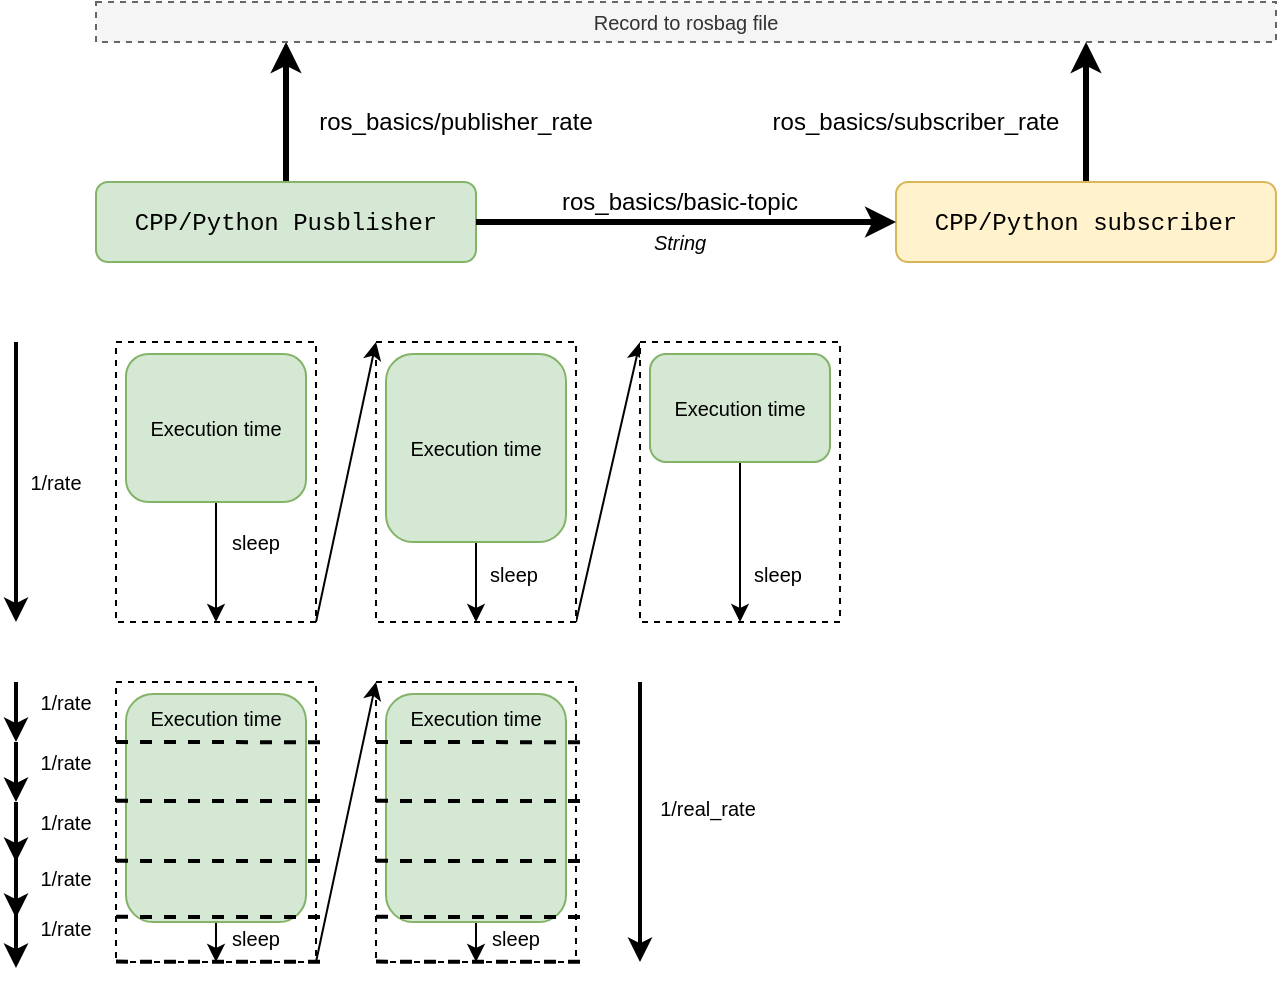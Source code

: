 <mxfile version="13.8.8"><diagram id="dwZNHz77AvG5FJhQsUXj" name="Page-1"><mxGraphModel dx="645" dy="380" grid="1" gridSize="10" guides="1" tooltips="1" connect="1" arrows="1" fold="1" page="1" pageScale="1" pageWidth="850" pageHeight="1100" math="0" shadow="0"><root><mxCell id="0"/><mxCell id="1" parent="0"/><mxCell id="koQuDZVtm-gaSvMY1BpQ-9" value="" style="edgeStyle=orthogonalEdgeStyle;rounded=0;orthogonalLoop=1;jettySize=auto;html=1;strokeWidth=3;fontSize=10;" edge="1" parent="1" source="koQuDZVtm-gaSvMY1BpQ-2" target="koQuDZVtm-gaSvMY1BpQ-7"><mxGeometry relative="1" as="geometry"><Array as="points"><mxPoint x="185" y="160"/><mxPoint x="185" y="160"/></Array></mxGeometry></mxCell><mxCell id="koQuDZVtm-gaSvMY1BpQ-2" value="&lt;font face=&quot;Courier New&quot;&gt;CPP/Python Pusblisher&lt;/font&gt;" style="rounded=1;whiteSpace=wrap;html=1;fillColor=#d5e8d4;strokeColor=#82b366;" vertex="1" parent="1"><mxGeometry x="90" y="200" width="190" height="40" as="geometry"/></mxCell><mxCell id="koQuDZVtm-gaSvMY1BpQ-10" value="" style="edgeStyle=orthogonalEdgeStyle;rounded=0;orthogonalLoop=1;jettySize=auto;html=1;strokeWidth=3;fontSize=10;" edge="1" parent="1" source="koQuDZVtm-gaSvMY1BpQ-3" target="koQuDZVtm-gaSvMY1BpQ-7"><mxGeometry relative="1" as="geometry"><Array as="points"><mxPoint x="585" y="150"/><mxPoint x="585" y="150"/></Array></mxGeometry></mxCell><mxCell id="koQuDZVtm-gaSvMY1BpQ-3" value="&lt;font face=&quot;Courier New&quot;&gt;CPP/Python subscriber&lt;br&gt;&lt;/font&gt;" style="rounded=1;whiteSpace=wrap;html=1;fillColor=#fff2cc;strokeColor=#d6b656;" vertex="1" parent="1"><mxGeometry x="490" y="200" width="190" height="40" as="geometry"/></mxCell><mxCell id="koQuDZVtm-gaSvMY1BpQ-4" value="" style="endArrow=classic;html=1;entryX=0;entryY=0.5;entryDx=0;entryDy=0;exitX=1;exitY=0.5;exitDx=0;exitDy=0;strokeWidth=3;" edge="1" parent="1" source="koQuDZVtm-gaSvMY1BpQ-2" target="koQuDZVtm-gaSvMY1BpQ-3"><mxGeometry width="50" height="50" relative="1" as="geometry"><mxPoint x="300" y="240" as="sourcePoint"/><mxPoint x="350" y="190" as="targetPoint"/></mxGeometry></mxCell><mxCell id="koQuDZVtm-gaSvMY1BpQ-5" value="ros_basics/basic-topic" style="text;html=1;strokeColor=none;fillColor=none;align=center;verticalAlign=middle;whiteSpace=wrap;rounded=0;" vertex="1" parent="1"><mxGeometry x="307" y="200" width="150" height="20" as="geometry"/></mxCell><mxCell id="koQuDZVtm-gaSvMY1BpQ-6" value="String" style="text;align=center;verticalAlign=middle;rounded=0;fontStyle=2;fontSize=10;labelBackgroundColor=none;labelBorderColor=none;whiteSpace=wrap;html=1;" vertex="1" parent="1"><mxGeometry x="362" y="220" width="40" height="20" as="geometry"/></mxCell><mxCell id="koQuDZVtm-gaSvMY1BpQ-7" value="Record to rosbag file" style="rounded=0;whiteSpace=wrap;html=1;labelBackgroundColor=none;fontSize=10;dashed=1;fillColor=#f5f5f5;strokeColor=#666666;fontColor=#333333;" vertex="1" parent="1"><mxGeometry x="90" y="110" width="590" height="20" as="geometry"/></mxCell><mxCell id="koQuDZVtm-gaSvMY1BpQ-11" value="ros_basics/publisher_rate" style="text;html=1;strokeColor=none;fillColor=none;align=center;verticalAlign=middle;whiteSpace=wrap;rounded=0;" vertex="1" parent="1"><mxGeometry x="190" y="160" width="160" height="20" as="geometry"/></mxCell><mxCell id="koQuDZVtm-gaSvMY1BpQ-12" value="ros_basics/subscriber_rate" style="text;html=1;strokeColor=none;fillColor=none;align=center;verticalAlign=middle;whiteSpace=wrap;rounded=0;" vertex="1" parent="1"><mxGeometry x="420" y="160" width="160" height="20" as="geometry"/></mxCell><mxCell id="koQuDZVtm-gaSvMY1BpQ-13" value="" style="rounded=0;whiteSpace=wrap;html=1;dashed=1;labelBackgroundColor=none;fontSize=10;" vertex="1" parent="1"><mxGeometry x="100" y="280" width="100" height="140" as="geometry"/></mxCell><mxCell id="koQuDZVtm-gaSvMY1BpQ-14" value="" style="endArrow=classic;html=1;strokeWidth=2;fontSize=10;" edge="1" parent="1"><mxGeometry width="50" height="50" relative="1" as="geometry"><mxPoint x="50" y="280" as="sourcePoint"/><mxPoint x="50" y="420" as="targetPoint"/></mxGeometry></mxCell><mxCell id="koQuDZVtm-gaSvMY1BpQ-15" value="1/rate" style="text;html=1;strokeColor=none;fillColor=none;align=center;verticalAlign=middle;whiteSpace=wrap;rounded=0;dashed=1;labelBackgroundColor=none;fontSize=10;" vertex="1" parent="1"><mxGeometry x="50" y="340" width="40" height="20" as="geometry"/></mxCell><mxCell id="koQuDZVtm-gaSvMY1BpQ-20" style="edgeStyle=none;rounded=0;orthogonalLoop=1;jettySize=auto;html=1;exitX=0.5;exitY=1;exitDx=0;exitDy=0;entryX=0.5;entryY=1;entryDx=0;entryDy=0;strokeWidth=1;fontSize=10;" edge="1" parent="1" source="koQuDZVtm-gaSvMY1BpQ-16" target="koQuDZVtm-gaSvMY1BpQ-13"><mxGeometry relative="1" as="geometry"/></mxCell><mxCell id="koQuDZVtm-gaSvMY1BpQ-16" value="Execution time" style="rounded=1;whiteSpace=wrap;html=1;labelBackgroundColor=none;fontSize=10;fillColor=#d5e8d4;strokeColor=#82b366;" vertex="1" parent="1"><mxGeometry x="105" y="286" width="90" height="74" as="geometry"/></mxCell><mxCell id="koQuDZVtm-gaSvMY1BpQ-28" style="edgeStyle=none;rounded=0;orthogonalLoop=1;jettySize=auto;html=1;exitX=1;exitY=1;exitDx=0;exitDy=0;entryX=0;entryY=0;entryDx=0;entryDy=0;strokeWidth=1;fontSize=10;" edge="1" parent="1" source="koQuDZVtm-gaSvMY1BpQ-17" target="koQuDZVtm-gaSvMY1BpQ-24"><mxGeometry relative="1" as="geometry"/></mxCell><mxCell id="koQuDZVtm-gaSvMY1BpQ-17" value="" style="rounded=0;whiteSpace=wrap;html=1;dashed=1;labelBackgroundColor=none;fontSize=10;" vertex="1" parent="1"><mxGeometry x="230" y="280" width="100" height="140" as="geometry"/></mxCell><mxCell id="koQuDZVtm-gaSvMY1BpQ-23" style="edgeStyle=none;rounded=0;orthogonalLoop=1;jettySize=auto;html=1;exitX=0.5;exitY=1;exitDx=0;exitDy=0;entryX=0.5;entryY=1;entryDx=0;entryDy=0;strokeWidth=1;fontSize=10;" edge="1" parent="1" source="koQuDZVtm-gaSvMY1BpQ-18" target="koQuDZVtm-gaSvMY1BpQ-17"><mxGeometry relative="1" as="geometry"/></mxCell><mxCell id="koQuDZVtm-gaSvMY1BpQ-18" value="Execution time" style="rounded=1;whiteSpace=wrap;html=1;labelBackgroundColor=none;fontSize=10;fillColor=#d5e8d4;strokeColor=#82b366;" vertex="1" parent="1"><mxGeometry x="235" y="286" width="90" height="94" as="geometry"/></mxCell><mxCell id="koQuDZVtm-gaSvMY1BpQ-19" style="rounded=0;orthogonalLoop=1;jettySize=auto;html=1;exitX=1;exitY=1;exitDx=0;exitDy=0;entryX=0;entryY=0;entryDx=0;entryDy=0;strokeWidth=1;fontSize=10;" edge="1" parent="1" source="koQuDZVtm-gaSvMY1BpQ-13" target="koQuDZVtm-gaSvMY1BpQ-17"><mxGeometry relative="1" as="geometry"/></mxCell><mxCell id="koQuDZVtm-gaSvMY1BpQ-21" value="sleep" style="text;html=1;strokeColor=none;fillColor=none;align=center;verticalAlign=middle;whiteSpace=wrap;rounded=0;labelBackgroundColor=none;fontSize=10;" vertex="1" parent="1"><mxGeometry x="150" y="370" width="40" height="20" as="geometry"/></mxCell><mxCell id="koQuDZVtm-gaSvMY1BpQ-22" value="sleep" style="text;html=1;strokeColor=none;fillColor=none;align=center;verticalAlign=middle;whiteSpace=wrap;rounded=0;labelBackgroundColor=none;fontSize=10;" vertex="1" parent="1"><mxGeometry x="279" y="386" width="40" height="20" as="geometry"/></mxCell><mxCell id="koQuDZVtm-gaSvMY1BpQ-24" value="" style="rounded=0;whiteSpace=wrap;html=1;dashed=1;labelBackgroundColor=none;fontSize=10;" vertex="1" parent="1"><mxGeometry x="362" y="280" width="100" height="140" as="geometry"/></mxCell><mxCell id="koQuDZVtm-gaSvMY1BpQ-25" style="edgeStyle=none;rounded=0;orthogonalLoop=1;jettySize=auto;html=1;exitX=0.5;exitY=1;exitDx=0;exitDy=0;entryX=0.5;entryY=1;entryDx=0;entryDy=0;strokeWidth=1;fontSize=10;" edge="1" parent="1" source="koQuDZVtm-gaSvMY1BpQ-26" target="koQuDZVtm-gaSvMY1BpQ-24"><mxGeometry relative="1" as="geometry"/></mxCell><mxCell id="koQuDZVtm-gaSvMY1BpQ-26" value="Execution time" style="rounded=1;whiteSpace=wrap;html=1;labelBackgroundColor=none;fontSize=10;fillColor=#d5e8d4;strokeColor=#82b366;" vertex="1" parent="1"><mxGeometry x="367" y="286" width="90" height="54" as="geometry"/></mxCell><mxCell id="koQuDZVtm-gaSvMY1BpQ-27" value="sleep" style="text;html=1;strokeColor=none;fillColor=none;align=center;verticalAlign=middle;whiteSpace=wrap;rounded=0;labelBackgroundColor=none;fontSize=10;" vertex="1" parent="1"><mxGeometry x="411" y="386" width="40" height="20" as="geometry"/></mxCell><mxCell id="koQuDZVtm-gaSvMY1BpQ-29" value="" style="rounded=0;whiteSpace=wrap;html=1;dashed=1;labelBackgroundColor=none;fontSize=10;" vertex="1" parent="1"><mxGeometry x="100" y="450" width="100" height="140" as="geometry"/></mxCell><mxCell id="koQuDZVtm-gaSvMY1BpQ-30" value="" style="endArrow=classic;html=1;strokeWidth=2;fontSize=10;" edge="1" parent="1"><mxGeometry width="50" height="50" relative="1" as="geometry"><mxPoint x="50" y="450" as="sourcePoint"/><mxPoint x="50" y="480" as="targetPoint"/></mxGeometry></mxCell><mxCell id="koQuDZVtm-gaSvMY1BpQ-31" value="1/rate" style="text;html=1;strokeColor=none;fillColor=none;align=center;verticalAlign=middle;whiteSpace=wrap;rounded=0;dashed=1;labelBackgroundColor=none;fontSize=10;" vertex="1" parent="1"><mxGeometry x="55" y="450" width="40" height="20" as="geometry"/></mxCell><mxCell id="koQuDZVtm-gaSvMY1BpQ-32" style="edgeStyle=none;rounded=0;orthogonalLoop=1;jettySize=auto;html=1;exitX=0.5;exitY=1;exitDx=0;exitDy=0;entryX=0.5;entryY=1;entryDx=0;entryDy=0;strokeWidth=1;fontSize=10;" edge="1" parent="1" source="koQuDZVtm-gaSvMY1BpQ-33" target="koQuDZVtm-gaSvMY1BpQ-29"><mxGeometry relative="1" as="geometry"/></mxCell><mxCell id="koQuDZVtm-gaSvMY1BpQ-33" value="Execution time" style="rounded=1;whiteSpace=wrap;html=1;labelBackgroundColor=none;fontSize=10;fillColor=#d5e8d4;strokeColor=#82b366;verticalAlign=top;" vertex="1" parent="1"><mxGeometry x="105" y="456" width="90" height="114" as="geometry"/></mxCell><mxCell id="koQuDZVtm-gaSvMY1BpQ-39" value="sleep" style="text;html=1;strokeColor=none;fillColor=none;align=center;verticalAlign=middle;whiteSpace=wrap;rounded=0;labelBackgroundColor=none;fontSize=10;" vertex="1" parent="1"><mxGeometry x="150" y="568" width="40" height="20" as="geometry"/></mxCell><mxCell id="koQuDZVtm-gaSvMY1BpQ-45" value="" style="endArrow=none;dashed=1;html=1;strokeWidth=2;fontSize=10;entryX=1.031;entryY=0.215;entryDx=0;entryDy=0;entryPerimeter=0;" edge="1" parent="1" target="koQuDZVtm-gaSvMY1BpQ-29"><mxGeometry width="50" height="50" relative="1" as="geometry"><mxPoint x="100" y="480" as="sourcePoint"/><mxPoint x="160" y="480" as="targetPoint"/></mxGeometry></mxCell><mxCell id="koQuDZVtm-gaSvMY1BpQ-46" value="" style="endArrow=none;dashed=1;html=1;strokeWidth=2;fontSize=10;entryX=1.031;entryY=0.215;entryDx=0;entryDy=0;entryPerimeter=0;" edge="1" parent="1"><mxGeometry width="50" height="50" relative="1" as="geometry"><mxPoint x="100" y="509.43" as="sourcePoint"/><mxPoint x="203.1" y="509.53" as="targetPoint"/></mxGeometry></mxCell><mxCell id="koQuDZVtm-gaSvMY1BpQ-47" value="" style="endArrow=classic;html=1;strokeWidth=2;fontSize=10;" edge="1" parent="1"><mxGeometry width="50" height="50" relative="1" as="geometry"><mxPoint x="50" y="480" as="sourcePoint"/><mxPoint x="50" y="510" as="targetPoint"/></mxGeometry></mxCell><mxCell id="koQuDZVtm-gaSvMY1BpQ-48" value="1/rate" style="text;html=1;strokeColor=none;fillColor=none;align=center;verticalAlign=middle;whiteSpace=wrap;rounded=0;dashed=1;labelBackgroundColor=none;fontSize=10;" vertex="1" parent="1"><mxGeometry x="55" y="480" width="40" height="20" as="geometry"/></mxCell><mxCell id="koQuDZVtm-gaSvMY1BpQ-49" value="" style="endArrow=none;dashed=1;html=1;strokeWidth=2;fontSize=10;entryX=1.031;entryY=0.215;entryDx=0;entryDy=0;entryPerimeter=0;" edge="1" parent="1"><mxGeometry width="50" height="50" relative="1" as="geometry"><mxPoint x="100" y="539.43" as="sourcePoint"/><mxPoint x="203.1" y="539.53" as="targetPoint"/></mxGeometry></mxCell><mxCell id="koQuDZVtm-gaSvMY1BpQ-50" value="" style="endArrow=classic;html=1;strokeWidth=2;fontSize=10;" edge="1" parent="1"><mxGeometry width="50" height="50" relative="1" as="geometry"><mxPoint x="50" y="510" as="sourcePoint"/><mxPoint x="50" y="540" as="targetPoint"/></mxGeometry></mxCell><mxCell id="koQuDZVtm-gaSvMY1BpQ-51" value="1/rate" style="text;html=1;strokeColor=none;fillColor=none;align=center;verticalAlign=middle;whiteSpace=wrap;rounded=0;dashed=1;labelBackgroundColor=none;fontSize=10;" vertex="1" parent="1"><mxGeometry x="55" y="510" width="40" height="20" as="geometry"/></mxCell><mxCell id="koQuDZVtm-gaSvMY1BpQ-52" value="" style="endArrow=none;dashed=1;html=1;strokeWidth=2;fontSize=10;entryX=1.031;entryY=0.215;entryDx=0;entryDy=0;entryPerimeter=0;" edge="1" parent="1"><mxGeometry width="50" height="50" relative="1" as="geometry"><mxPoint x="100" y="567.43" as="sourcePoint"/><mxPoint x="203.1" y="567.53" as="targetPoint"/></mxGeometry></mxCell><mxCell id="koQuDZVtm-gaSvMY1BpQ-53" value="" style="endArrow=classic;html=1;strokeWidth=2;fontSize=10;" edge="1" parent="1"><mxGeometry width="50" height="50" relative="1" as="geometry"><mxPoint x="50" y="538" as="sourcePoint"/><mxPoint x="50" y="568" as="targetPoint"/></mxGeometry></mxCell><mxCell id="koQuDZVtm-gaSvMY1BpQ-54" value="1/rate" style="text;html=1;strokeColor=none;fillColor=none;align=center;verticalAlign=middle;whiteSpace=wrap;rounded=0;dashed=1;labelBackgroundColor=none;fontSize=10;" vertex="1" parent="1"><mxGeometry x="55" y="538" width="40" height="20" as="geometry"/></mxCell><mxCell id="koQuDZVtm-gaSvMY1BpQ-55" value="" style="endArrow=none;dashed=1;html=1;strokeWidth=2;fontSize=10;entryX=1.031;entryY=0.215;entryDx=0;entryDy=0;entryPerimeter=0;" edge="1" parent="1"><mxGeometry width="50" height="50" relative="1" as="geometry"><mxPoint x="100" y="589.81" as="sourcePoint"/><mxPoint x="203.1" y="589.91" as="targetPoint"/></mxGeometry></mxCell><mxCell id="koQuDZVtm-gaSvMY1BpQ-56" value="" style="endArrow=classic;html=1;strokeWidth=2;fontSize=10;" edge="1" parent="1"><mxGeometry width="50" height="50" relative="1" as="geometry"><mxPoint x="50" y="563" as="sourcePoint"/><mxPoint x="50" y="593" as="targetPoint"/></mxGeometry></mxCell><mxCell id="koQuDZVtm-gaSvMY1BpQ-57" value="1/rate" style="text;html=1;strokeColor=none;fillColor=none;align=center;verticalAlign=middle;whiteSpace=wrap;rounded=0;dashed=1;labelBackgroundColor=none;fontSize=10;" vertex="1" parent="1"><mxGeometry x="55" y="563" width="40" height="20" as="geometry"/></mxCell><mxCell id="koQuDZVtm-gaSvMY1BpQ-59" value="" style="rounded=0;whiteSpace=wrap;html=1;dashed=1;labelBackgroundColor=none;fontSize=10;" vertex="1" parent="1"><mxGeometry x="230" y="450" width="100" height="140" as="geometry"/></mxCell><mxCell id="koQuDZVtm-gaSvMY1BpQ-60" style="edgeStyle=none;rounded=0;orthogonalLoop=1;jettySize=auto;html=1;exitX=0.5;exitY=1;exitDx=0;exitDy=0;entryX=0.5;entryY=1;entryDx=0;entryDy=0;strokeWidth=1;fontSize=10;" edge="1" parent="1" source="koQuDZVtm-gaSvMY1BpQ-61" target="koQuDZVtm-gaSvMY1BpQ-59"><mxGeometry relative="1" as="geometry"/></mxCell><mxCell id="koQuDZVtm-gaSvMY1BpQ-61" value="Execution time" style="rounded=1;whiteSpace=wrap;html=1;labelBackgroundColor=none;fontSize=10;fillColor=#d5e8d4;strokeColor=#82b366;verticalAlign=top;" vertex="1" parent="1"><mxGeometry x="235" y="456" width="90" height="114" as="geometry"/></mxCell><mxCell id="koQuDZVtm-gaSvMY1BpQ-62" value="sleep" style="text;html=1;strokeColor=none;fillColor=none;align=center;verticalAlign=middle;whiteSpace=wrap;rounded=0;labelBackgroundColor=none;fontSize=10;" vertex="1" parent="1"><mxGeometry x="280" y="568" width="40" height="20" as="geometry"/></mxCell><mxCell id="koQuDZVtm-gaSvMY1BpQ-63" value="" style="endArrow=none;dashed=1;html=1;strokeWidth=2;fontSize=10;entryX=1.031;entryY=0.215;entryDx=0;entryDy=0;entryPerimeter=0;" edge="1" parent="1" target="koQuDZVtm-gaSvMY1BpQ-59"><mxGeometry width="50" height="50" relative="1" as="geometry"><mxPoint x="230" y="480" as="sourcePoint"/><mxPoint x="290" y="480" as="targetPoint"/></mxGeometry></mxCell><mxCell id="koQuDZVtm-gaSvMY1BpQ-64" value="" style="endArrow=none;dashed=1;html=1;strokeWidth=2;fontSize=10;entryX=1.031;entryY=0.215;entryDx=0;entryDy=0;entryPerimeter=0;" edge="1" parent="1"><mxGeometry width="50" height="50" relative="1" as="geometry"><mxPoint x="230" y="509.43" as="sourcePoint"/><mxPoint x="333.1" y="509.53" as="targetPoint"/></mxGeometry></mxCell><mxCell id="koQuDZVtm-gaSvMY1BpQ-65" value="" style="endArrow=none;dashed=1;html=1;strokeWidth=2;fontSize=10;entryX=1.031;entryY=0.215;entryDx=0;entryDy=0;entryPerimeter=0;" edge="1" parent="1"><mxGeometry width="50" height="50" relative="1" as="geometry"><mxPoint x="230" y="539.43" as="sourcePoint"/><mxPoint x="333.1" y="539.53" as="targetPoint"/></mxGeometry></mxCell><mxCell id="koQuDZVtm-gaSvMY1BpQ-66" value="" style="endArrow=none;dashed=1;html=1;strokeWidth=2;fontSize=10;entryX=1.031;entryY=0.215;entryDx=0;entryDy=0;entryPerimeter=0;" edge="1" parent="1"><mxGeometry width="50" height="50" relative="1" as="geometry"><mxPoint x="230" y="567.43" as="sourcePoint"/><mxPoint x="333.1" y="567.53" as="targetPoint"/></mxGeometry></mxCell><mxCell id="koQuDZVtm-gaSvMY1BpQ-67" value="" style="endArrow=none;dashed=1;html=1;strokeWidth=2;fontSize=10;entryX=1.031;entryY=0.215;entryDx=0;entryDy=0;entryPerimeter=0;" edge="1" parent="1"><mxGeometry width="50" height="50" relative="1" as="geometry"><mxPoint x="230" y="589.81" as="sourcePoint"/><mxPoint x="333.1" y="589.91" as="targetPoint"/></mxGeometry></mxCell><mxCell id="koQuDZVtm-gaSvMY1BpQ-38" style="rounded=0;orthogonalLoop=1;jettySize=auto;html=1;exitX=1;exitY=1;exitDx=0;exitDy=0;entryX=0;entryY=0;entryDx=0;entryDy=0;strokeWidth=1;fontSize=10;" edge="1" parent="1" source="koQuDZVtm-gaSvMY1BpQ-29"><mxGeometry relative="1" as="geometry"><mxPoint x="230" y="450" as="targetPoint"/></mxGeometry></mxCell><mxCell id="koQuDZVtm-gaSvMY1BpQ-68" value="" style="endArrow=classic;html=1;strokeWidth=2;fontSize=10;" edge="1" parent="1"><mxGeometry width="50" height="50" relative="1" as="geometry"><mxPoint x="362" y="450" as="sourcePoint"/><mxPoint x="362" y="590" as="targetPoint"/></mxGeometry></mxCell><mxCell id="koQuDZVtm-gaSvMY1BpQ-69" value="1/real_rate" style="text;html=1;strokeColor=none;fillColor=none;align=center;verticalAlign=middle;whiteSpace=wrap;rounded=0;dashed=1;labelBackgroundColor=none;fontSize=10;" vertex="1" parent="1"><mxGeometry x="362" y="503" width="68" height="20" as="geometry"/></mxCell></root></mxGraphModel></diagram></mxfile>